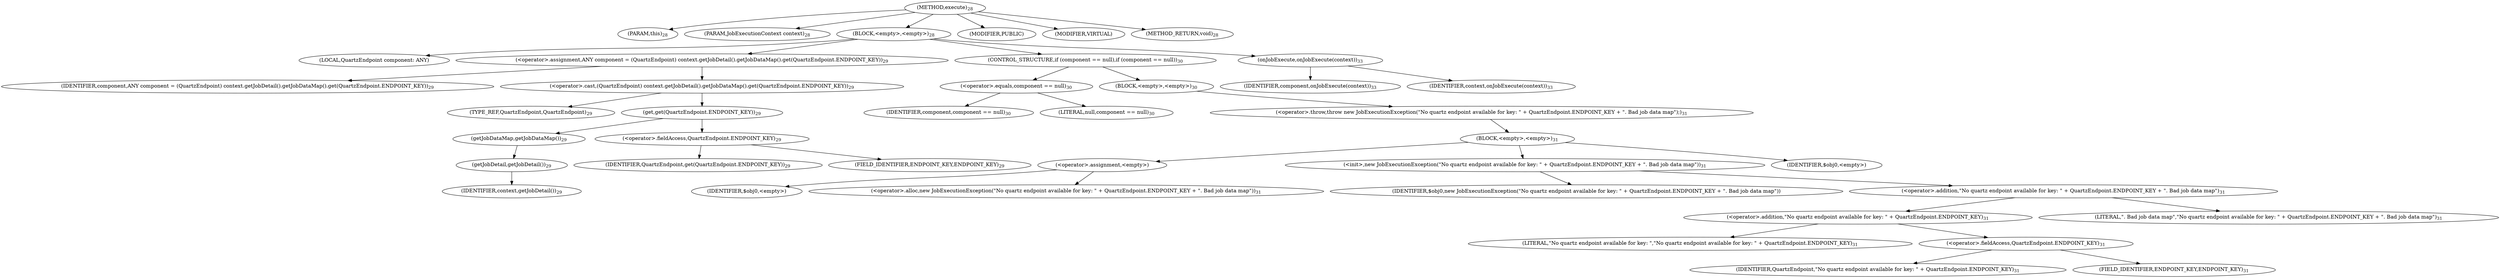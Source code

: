 digraph "execute" {  
"19" [label = <(METHOD,execute)<SUB>28</SUB>> ]
"20" [label = <(PARAM,this)<SUB>28</SUB>> ]
"21" [label = <(PARAM,JobExecutionContext context)<SUB>28</SUB>> ]
"22" [label = <(BLOCK,&lt;empty&gt;,&lt;empty&gt;)<SUB>28</SUB>> ]
"23" [label = <(LOCAL,QuartzEndpoint component: ANY)> ]
"24" [label = <(&lt;operator&gt;.assignment,ANY component = (QuartzEndpoint) context.getJobDetail().getJobDataMap().get(QuartzEndpoint.ENDPOINT_KEY))<SUB>29</SUB>> ]
"25" [label = <(IDENTIFIER,component,ANY component = (QuartzEndpoint) context.getJobDetail().getJobDataMap().get(QuartzEndpoint.ENDPOINT_KEY))<SUB>29</SUB>> ]
"26" [label = <(&lt;operator&gt;.cast,(QuartzEndpoint) context.getJobDetail().getJobDataMap().get(QuartzEndpoint.ENDPOINT_KEY))<SUB>29</SUB>> ]
"27" [label = <(TYPE_REF,QuartzEndpoint,QuartzEndpoint)<SUB>29</SUB>> ]
"28" [label = <(get,get(QuartzEndpoint.ENDPOINT_KEY))<SUB>29</SUB>> ]
"29" [label = <(getJobDataMap,getJobDataMap())<SUB>29</SUB>> ]
"30" [label = <(getJobDetail,getJobDetail())<SUB>29</SUB>> ]
"31" [label = <(IDENTIFIER,context,getJobDetail())<SUB>29</SUB>> ]
"32" [label = <(&lt;operator&gt;.fieldAccess,QuartzEndpoint.ENDPOINT_KEY)<SUB>29</SUB>> ]
"33" [label = <(IDENTIFIER,QuartzEndpoint,get(QuartzEndpoint.ENDPOINT_KEY))<SUB>29</SUB>> ]
"34" [label = <(FIELD_IDENTIFIER,ENDPOINT_KEY,ENDPOINT_KEY)<SUB>29</SUB>> ]
"35" [label = <(CONTROL_STRUCTURE,if (component == null),if (component == null))<SUB>30</SUB>> ]
"36" [label = <(&lt;operator&gt;.equals,component == null)<SUB>30</SUB>> ]
"37" [label = <(IDENTIFIER,component,component == null)<SUB>30</SUB>> ]
"38" [label = <(LITERAL,null,component == null)<SUB>30</SUB>> ]
"39" [label = <(BLOCK,&lt;empty&gt;,&lt;empty&gt;)<SUB>30</SUB>> ]
"40" [label = <(&lt;operator&gt;.throw,throw new JobExecutionException(&quot;No quartz endpoint available for key: &quot; + QuartzEndpoint.ENDPOINT_KEY + &quot;. Bad job data map&quot;);)<SUB>31</SUB>> ]
"41" [label = <(BLOCK,&lt;empty&gt;,&lt;empty&gt;)<SUB>31</SUB>> ]
"42" [label = <(&lt;operator&gt;.assignment,&lt;empty&gt;)> ]
"43" [label = <(IDENTIFIER,$obj0,&lt;empty&gt;)> ]
"44" [label = <(&lt;operator&gt;.alloc,new JobExecutionException(&quot;No quartz endpoint available for key: &quot; + QuartzEndpoint.ENDPOINT_KEY + &quot;. Bad job data map&quot;))<SUB>31</SUB>> ]
"45" [label = <(&lt;init&gt;,new JobExecutionException(&quot;No quartz endpoint available for key: &quot; + QuartzEndpoint.ENDPOINT_KEY + &quot;. Bad job data map&quot;))<SUB>31</SUB>> ]
"46" [label = <(IDENTIFIER,$obj0,new JobExecutionException(&quot;No quartz endpoint available for key: &quot; + QuartzEndpoint.ENDPOINT_KEY + &quot;. Bad job data map&quot;))> ]
"47" [label = <(&lt;operator&gt;.addition,&quot;No quartz endpoint available for key: &quot; + QuartzEndpoint.ENDPOINT_KEY + &quot;. Bad job data map&quot;)<SUB>31</SUB>> ]
"48" [label = <(&lt;operator&gt;.addition,&quot;No quartz endpoint available for key: &quot; + QuartzEndpoint.ENDPOINT_KEY)<SUB>31</SUB>> ]
"49" [label = <(LITERAL,&quot;No quartz endpoint available for key: &quot;,&quot;No quartz endpoint available for key: &quot; + QuartzEndpoint.ENDPOINT_KEY)<SUB>31</SUB>> ]
"50" [label = <(&lt;operator&gt;.fieldAccess,QuartzEndpoint.ENDPOINT_KEY)<SUB>31</SUB>> ]
"51" [label = <(IDENTIFIER,QuartzEndpoint,&quot;No quartz endpoint available for key: &quot; + QuartzEndpoint.ENDPOINT_KEY)<SUB>31</SUB>> ]
"52" [label = <(FIELD_IDENTIFIER,ENDPOINT_KEY,ENDPOINT_KEY)<SUB>31</SUB>> ]
"53" [label = <(LITERAL,&quot;. Bad job data map&quot;,&quot;No quartz endpoint available for key: &quot; + QuartzEndpoint.ENDPOINT_KEY + &quot;. Bad job data map&quot;)<SUB>31</SUB>> ]
"54" [label = <(IDENTIFIER,$obj0,&lt;empty&gt;)> ]
"55" [label = <(onJobExecute,onJobExecute(context))<SUB>33</SUB>> ]
"56" [label = <(IDENTIFIER,component,onJobExecute(context))<SUB>33</SUB>> ]
"57" [label = <(IDENTIFIER,context,onJobExecute(context))<SUB>33</SUB>> ]
"58" [label = <(MODIFIER,PUBLIC)> ]
"59" [label = <(MODIFIER,VIRTUAL)> ]
"60" [label = <(METHOD_RETURN,void)<SUB>28</SUB>> ]
  "19" -> "20" 
  "19" -> "21" 
  "19" -> "22" 
  "19" -> "58" 
  "19" -> "59" 
  "19" -> "60" 
  "22" -> "23" 
  "22" -> "24" 
  "22" -> "35" 
  "22" -> "55" 
  "24" -> "25" 
  "24" -> "26" 
  "26" -> "27" 
  "26" -> "28" 
  "28" -> "29" 
  "28" -> "32" 
  "29" -> "30" 
  "30" -> "31" 
  "32" -> "33" 
  "32" -> "34" 
  "35" -> "36" 
  "35" -> "39" 
  "36" -> "37" 
  "36" -> "38" 
  "39" -> "40" 
  "40" -> "41" 
  "41" -> "42" 
  "41" -> "45" 
  "41" -> "54" 
  "42" -> "43" 
  "42" -> "44" 
  "45" -> "46" 
  "45" -> "47" 
  "47" -> "48" 
  "47" -> "53" 
  "48" -> "49" 
  "48" -> "50" 
  "50" -> "51" 
  "50" -> "52" 
  "55" -> "56" 
  "55" -> "57" 
}
